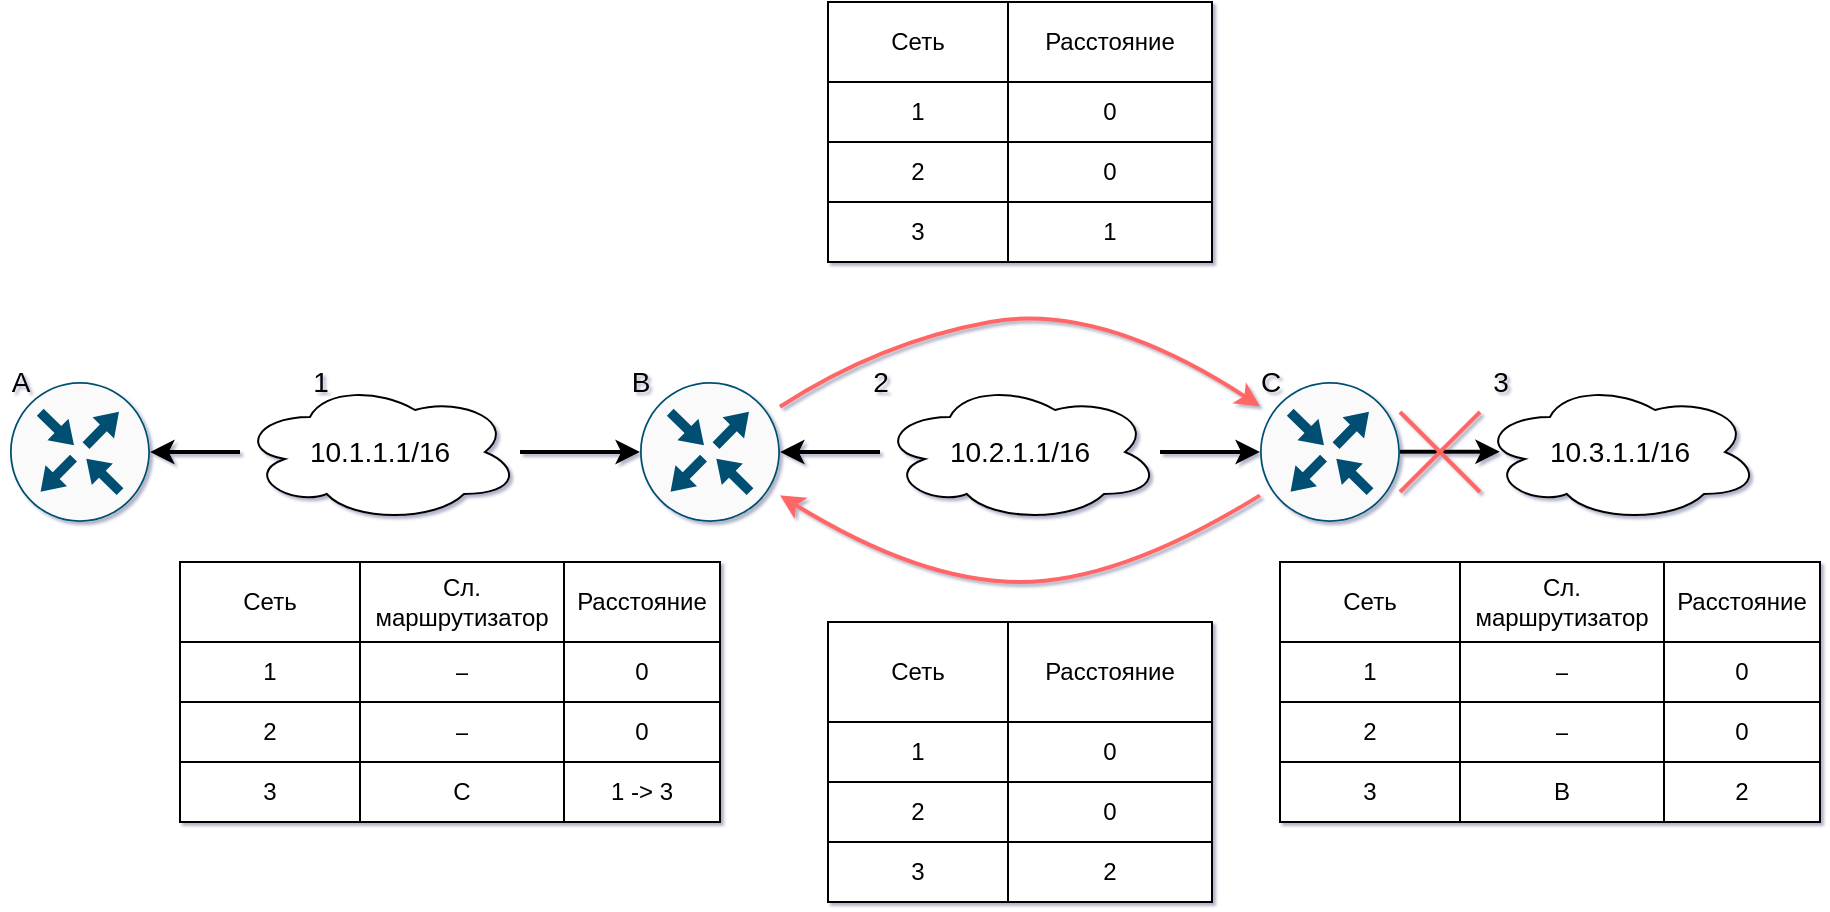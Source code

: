 <mxfile version="15.4.0" type="device"><diagram id="Qqbxx_iu1I-OV98Fodu7" name="Страница 1"><mxGraphModel dx="1106" dy="892" grid="1" gridSize="10" guides="1" tooltips="1" connect="1" arrows="1" fold="1" page="1" pageScale="1" pageWidth="1169" pageHeight="827" math="0" shadow="1"><root><mxCell id="0"/><mxCell id="1" parent="0"/><mxCell id="srWTTnsIhHks8_1WCpjE-2" style="edgeStyle=none;orthogonalLoop=1;jettySize=auto;html=1;startArrow=none;startFill=1;strokeWidth=2;" edge="1" parent="1" source="srWTTnsIhHks8_1WCpjE-11" target="srWTTnsIhHks8_1WCpjE-5"><mxGeometry relative="1" as="geometry"/></mxCell><mxCell id="srWTTnsIhHks8_1WCpjE-3" value="" style="points=[[0.5,0,0],[1,0.5,0],[0.5,1,0],[0,0.5,0],[0.145,0.145,0],[0.856,0.145,0],[0.855,0.856,0],[0.145,0.855,0]];verticalLabelPosition=bottom;html=1;verticalAlign=top;aspect=fixed;align=center;pointerEvents=1;shape=mxgraph.cisco19.rect;prIcon=router;fillColor=#FAFAFA;strokeColor=#005073;" vertex="1" parent="1"><mxGeometry x="165" y="310" width="70" height="70" as="geometry"/></mxCell><mxCell id="srWTTnsIhHks8_1WCpjE-4" style="edgeStyle=none;orthogonalLoop=1;jettySize=auto;html=1;strokeWidth=2;startArrow=none;startFill=1;" edge="1" parent="1" source="srWTTnsIhHks8_1WCpjE-12" target="srWTTnsIhHks8_1WCpjE-7"><mxGeometry relative="1" as="geometry"/></mxCell><mxCell id="srWTTnsIhHks8_1WCpjE-5" value="" style="points=[[0.5,0,0],[1,0.5,0],[0.5,1,0],[0,0.5,0],[0.145,0.145,0],[0.856,0.145,0],[0.855,0.856,0],[0.145,0.855,0]];verticalLabelPosition=bottom;html=1;verticalAlign=top;aspect=fixed;align=center;pointerEvents=1;shape=mxgraph.cisco19.rect;prIcon=router;fillColor=#FAFAFA;strokeColor=#005073;" vertex="1" parent="1"><mxGeometry x="480" y="310" width="70" height="70" as="geometry"/></mxCell><mxCell id="srWTTnsIhHks8_1WCpjE-7" value="" style="points=[[0.5,0,0],[1,0.5,0],[0.5,1,0],[0,0.5,0],[0.145,0.145,0],[0.856,0.145,0],[0.855,0.856,0],[0.145,0.855,0]];verticalLabelPosition=bottom;html=1;verticalAlign=top;aspect=fixed;align=center;pointerEvents=1;shape=mxgraph.cisco19.rect;prIcon=router;fillColor=#FAFAFA;strokeColor=#005073;" vertex="1" parent="1"><mxGeometry x="790" y="310" width="70" height="70" as="geometry"/></mxCell><mxCell id="srWTTnsIhHks8_1WCpjE-13" value="10.3.1.1/16" style="ellipse;shape=cloud;whiteSpace=wrap;html=1;fontSize=14;" vertex="1" parent="1"><mxGeometry x="900" y="310" width="140" height="70" as="geometry"/></mxCell><mxCell id="srWTTnsIhHks8_1WCpjE-17" value="1" style="text;html=1;align=center;verticalAlign=middle;resizable=0;points=[];autosize=1;strokeColor=none;fillColor=none;fontSize=14;" vertex="1" parent="1"><mxGeometry x="310" y="300" width="20" height="20" as="geometry"/></mxCell><mxCell id="srWTTnsIhHks8_1WCpjE-18" value="2" style="text;html=1;align=center;verticalAlign=middle;resizable=0;points=[];autosize=1;strokeColor=none;fillColor=none;fontSize=14;" vertex="1" parent="1"><mxGeometry x="590" y="300" width="20" height="20" as="geometry"/></mxCell><mxCell id="srWTTnsIhHks8_1WCpjE-19" value="3" style="text;html=1;align=center;verticalAlign=middle;resizable=0;points=[];autosize=1;strokeColor=none;fillColor=none;fontSize=14;" vertex="1" parent="1"><mxGeometry x="900" y="300" width="20" height="20" as="geometry"/></mxCell><mxCell id="srWTTnsIhHks8_1WCpjE-22" value="A" style="text;html=1;align=center;verticalAlign=middle;resizable=0;points=[];autosize=1;strokeColor=none;fillColor=none;fontSize=14;" vertex="1" parent="1"><mxGeometry x="160" y="300" width="20" height="20" as="geometry"/></mxCell><mxCell id="srWTTnsIhHks8_1WCpjE-23" value="B" style="text;html=1;align=center;verticalAlign=middle;resizable=0;points=[];autosize=1;strokeColor=none;fillColor=none;fontSize=14;" vertex="1" parent="1"><mxGeometry x="470" y="300" width="20" height="20" as="geometry"/></mxCell><mxCell id="srWTTnsIhHks8_1WCpjE-24" value="C" style="text;html=1;align=center;verticalAlign=middle;resizable=0;points=[];autosize=1;strokeColor=none;fillColor=none;fontSize=14;" vertex="1" parent="1"><mxGeometry x="780" y="300" width="30" height="20" as="geometry"/></mxCell><mxCell id="srWTTnsIhHks8_1WCpjE-11" value="10.1.1.1/16" style="ellipse;shape=cloud;whiteSpace=wrap;html=1;fontSize=14;" vertex="1" parent="1"><mxGeometry x="280" y="310" width="140" height="70" as="geometry"/></mxCell><mxCell id="srWTTnsIhHks8_1WCpjE-27" value="" style="edgeStyle=none;orthogonalLoop=1;jettySize=auto;html=1;startArrow=classic;startFill=1;strokeWidth=2;endArrow=none;" edge="1" parent="1" source="srWTTnsIhHks8_1WCpjE-3" target="srWTTnsIhHks8_1WCpjE-11"><mxGeometry relative="1" as="geometry"><mxPoint x="270" y="345" as="sourcePoint"/><mxPoint x="450" y="345" as="targetPoint"/></mxGeometry></mxCell><mxCell id="srWTTnsIhHks8_1WCpjE-12" value="10.2.1.1/16" style="ellipse;shape=cloud;whiteSpace=wrap;html=1;fontSize=14;" vertex="1" parent="1"><mxGeometry x="600" y="310" width="140" height="70" as="geometry"/></mxCell><mxCell id="srWTTnsIhHks8_1WCpjE-28" value="" style="edgeStyle=none;orthogonalLoop=1;jettySize=auto;html=1;strokeWidth=2;startArrow=classic;startFill=1;endArrow=none;" edge="1" parent="1" source="srWTTnsIhHks8_1WCpjE-5" target="srWTTnsIhHks8_1WCpjE-12"><mxGeometry relative="1" as="geometry"><mxPoint x="550" y="346.4" as="sourcePoint"/><mxPoint x="730" y="353.6" as="targetPoint"/></mxGeometry></mxCell><mxCell id="srWTTnsIhHks8_1WCpjE-31" style="edgeStyle=none;orthogonalLoop=1;jettySize=auto;html=1;strokeWidth=2;startArrow=none;startFill=1;entryX=0.071;entryY=0.498;entryDx=0;entryDy=0;entryPerimeter=0;" edge="1" parent="1" target="srWTTnsIhHks8_1WCpjE-13"><mxGeometry relative="1" as="geometry"><mxPoint x="860" y="344.83" as="sourcePoint"/><mxPoint x="890" y="344.83" as="targetPoint"/></mxGeometry></mxCell><mxCell id="srWTTnsIhHks8_1WCpjE-33" value="" style="shape=table;html=1;whiteSpace=wrap;startSize=0;container=1;collapsible=0;childLayout=tableLayout;fontSize=12;spacing=2;verticalAlign=middle;resizeWidth=0;resizeHeight=0;" vertex="1" parent="1"><mxGeometry x="250" y="400" width="270" height="130" as="geometry"/></mxCell><mxCell id="srWTTnsIhHks8_1WCpjE-34" value="" style="shape=partialRectangle;html=1;whiteSpace=wrap;collapsible=0;dropTarget=0;pointerEvents=0;fillColor=none;top=0;left=0;bottom=0;right=0;points=[[0,0.5],[1,0.5]];portConstraint=eastwest;fontSize=12;spacing=2;verticalAlign=middle;resizeWidth=0;resizeHeight=0;" vertex="1" parent="srWTTnsIhHks8_1WCpjE-33"><mxGeometry width="270" height="40" as="geometry"/></mxCell><mxCell id="srWTTnsIhHks8_1WCpjE-35" value="Сеть" style="shape=partialRectangle;html=1;whiteSpace=wrap;connectable=0;fillColor=none;top=0;left=0;bottom=0;right=0;overflow=hidden;pointerEvents=1;fontSize=12;spacing=2;verticalAlign=middle;resizeWidth=0;resizeHeight=0;" vertex="1" parent="srWTTnsIhHks8_1WCpjE-34"><mxGeometry width="90" height="40" as="geometry"><mxRectangle width="90" height="40" as="alternateBounds"/></mxGeometry></mxCell><mxCell id="srWTTnsIhHks8_1WCpjE-36" value="Сл. маршрутизатор" style="shape=partialRectangle;html=1;whiteSpace=wrap;connectable=0;fillColor=none;top=0;left=0;bottom=0;right=0;overflow=hidden;pointerEvents=1;fontSize=12;spacing=2;verticalAlign=middle;resizeWidth=0;resizeHeight=0;" vertex="1" parent="srWTTnsIhHks8_1WCpjE-34"><mxGeometry x="90" width="102" height="40" as="geometry"><mxRectangle width="102" height="40" as="alternateBounds"/></mxGeometry></mxCell><mxCell id="srWTTnsIhHks8_1WCpjE-37" value="Расстояние" style="shape=partialRectangle;html=1;whiteSpace=wrap;connectable=0;fillColor=none;top=0;left=0;bottom=0;right=0;overflow=hidden;pointerEvents=1;fontSize=12;spacing=2;verticalAlign=middle;resizeWidth=0;resizeHeight=0;" vertex="1" parent="srWTTnsIhHks8_1WCpjE-34"><mxGeometry x="192" width="78" height="40" as="geometry"><mxRectangle width="78" height="40" as="alternateBounds"/></mxGeometry></mxCell><mxCell id="srWTTnsIhHks8_1WCpjE-38" value="" style="shape=partialRectangle;html=1;whiteSpace=wrap;collapsible=0;dropTarget=0;pointerEvents=0;fillColor=none;top=0;left=0;bottom=0;right=0;points=[[0,0.5],[1,0.5]];portConstraint=eastwest;fontSize=12;spacing=2;verticalAlign=middle;resizeWidth=0;resizeHeight=0;" vertex="1" parent="srWTTnsIhHks8_1WCpjE-33"><mxGeometry y="40" width="270" height="30" as="geometry"/></mxCell><mxCell id="srWTTnsIhHks8_1WCpjE-39" value="1" style="shape=partialRectangle;html=1;whiteSpace=wrap;connectable=0;fillColor=none;top=0;left=0;bottom=0;right=0;overflow=hidden;pointerEvents=1;fontSize=12;spacing=2;verticalAlign=middle;resizeWidth=0;resizeHeight=0;" vertex="1" parent="srWTTnsIhHks8_1WCpjE-38"><mxGeometry width="90" height="30" as="geometry"><mxRectangle width="90" height="30" as="alternateBounds"/></mxGeometry></mxCell><mxCell id="srWTTnsIhHks8_1WCpjE-40" value="–" style="shape=partialRectangle;html=1;whiteSpace=wrap;connectable=0;fillColor=none;top=0;left=0;bottom=0;right=0;overflow=hidden;pointerEvents=1;fontSize=12;spacing=2;verticalAlign=middle;resizeWidth=0;resizeHeight=0;" vertex="1" parent="srWTTnsIhHks8_1WCpjE-38"><mxGeometry x="90" width="102" height="30" as="geometry"><mxRectangle width="102" height="30" as="alternateBounds"/></mxGeometry></mxCell><mxCell id="srWTTnsIhHks8_1WCpjE-41" value="0" style="shape=partialRectangle;html=1;whiteSpace=wrap;connectable=0;fillColor=none;top=0;left=0;bottom=0;right=0;overflow=hidden;pointerEvents=1;fontSize=12;spacing=2;verticalAlign=middle;resizeWidth=0;resizeHeight=0;" vertex="1" parent="srWTTnsIhHks8_1WCpjE-38"><mxGeometry x="192" width="78" height="30" as="geometry"><mxRectangle width="78" height="30" as="alternateBounds"/></mxGeometry></mxCell><mxCell id="srWTTnsIhHks8_1WCpjE-42" value="" style="shape=partialRectangle;html=1;whiteSpace=wrap;collapsible=0;dropTarget=0;pointerEvents=0;fillColor=none;top=0;left=0;bottom=0;right=0;points=[[0,0.5],[1,0.5]];portConstraint=eastwest;fontSize=12;spacing=2;verticalAlign=middle;resizeWidth=0;resizeHeight=0;" vertex="1" parent="srWTTnsIhHks8_1WCpjE-33"><mxGeometry y="70" width="270" height="30" as="geometry"/></mxCell><mxCell id="srWTTnsIhHks8_1WCpjE-43" value="2" style="shape=partialRectangle;html=1;whiteSpace=wrap;connectable=0;fillColor=none;top=0;left=0;bottom=0;right=0;overflow=hidden;pointerEvents=1;fontSize=12;spacing=2;verticalAlign=middle;resizeWidth=0;resizeHeight=0;" vertex="1" parent="srWTTnsIhHks8_1WCpjE-42"><mxGeometry width="90" height="30" as="geometry"><mxRectangle width="90" height="30" as="alternateBounds"/></mxGeometry></mxCell><mxCell id="srWTTnsIhHks8_1WCpjE-44" value="–" style="shape=partialRectangle;html=1;whiteSpace=wrap;connectable=0;fillColor=none;top=0;left=0;bottom=0;right=0;overflow=hidden;pointerEvents=1;fontSize=12;spacing=2;verticalAlign=middle;resizeWidth=0;resizeHeight=0;" vertex="1" parent="srWTTnsIhHks8_1WCpjE-42"><mxGeometry x="90" width="102" height="30" as="geometry"><mxRectangle width="102" height="30" as="alternateBounds"/></mxGeometry></mxCell><mxCell id="srWTTnsIhHks8_1WCpjE-45" value="0" style="shape=partialRectangle;html=1;whiteSpace=wrap;connectable=0;fillColor=none;top=0;left=0;bottom=0;right=0;overflow=hidden;pointerEvents=1;fontSize=12;spacing=2;verticalAlign=middle;resizeWidth=0;resizeHeight=0;" vertex="1" parent="srWTTnsIhHks8_1WCpjE-42"><mxGeometry x="192" width="78" height="30" as="geometry"><mxRectangle width="78" height="30" as="alternateBounds"/></mxGeometry></mxCell><mxCell id="srWTTnsIhHks8_1WCpjE-46" value="" style="shape=partialRectangle;html=1;whiteSpace=wrap;collapsible=0;dropTarget=0;pointerEvents=0;fillColor=none;top=0;left=0;bottom=0;right=0;points=[[0,0.5],[1,0.5]];portConstraint=eastwest;fontSize=12;spacing=2;verticalAlign=middle;resizeWidth=0;resizeHeight=0;" vertex="1" parent="srWTTnsIhHks8_1WCpjE-33"><mxGeometry y="100" width="270" height="30" as="geometry"/></mxCell><mxCell id="srWTTnsIhHks8_1WCpjE-47" value="3" style="shape=partialRectangle;html=1;whiteSpace=wrap;connectable=0;fillColor=none;top=0;left=0;bottom=0;right=0;overflow=hidden;pointerEvents=1;fontSize=12;spacing=2;verticalAlign=middle;resizeWidth=0;resizeHeight=0;" vertex="1" parent="srWTTnsIhHks8_1WCpjE-46"><mxGeometry width="90" height="30" as="geometry"><mxRectangle width="90" height="30" as="alternateBounds"/></mxGeometry></mxCell><mxCell id="srWTTnsIhHks8_1WCpjE-48" value="C" style="shape=partialRectangle;html=1;whiteSpace=wrap;connectable=0;fillColor=none;top=0;left=0;bottom=0;right=0;overflow=hidden;pointerEvents=1;fontSize=12;spacing=2;verticalAlign=middle;resizeWidth=0;resizeHeight=0;" vertex="1" parent="srWTTnsIhHks8_1WCpjE-46"><mxGeometry x="90" width="102" height="30" as="geometry"><mxRectangle width="102" height="30" as="alternateBounds"/></mxGeometry></mxCell><mxCell id="srWTTnsIhHks8_1WCpjE-49" value="1 -&amp;gt; 3" style="shape=partialRectangle;html=1;whiteSpace=wrap;connectable=0;fillColor=none;top=0;left=0;bottom=0;right=0;overflow=hidden;pointerEvents=1;fontSize=12;spacing=2;verticalAlign=middle;resizeWidth=0;resizeHeight=0;" vertex="1" parent="srWTTnsIhHks8_1WCpjE-46"><mxGeometry x="192" width="78" height="30" as="geometry"><mxRectangle width="78" height="30" as="alternateBounds"/></mxGeometry></mxCell><mxCell id="srWTTnsIhHks8_1WCpjE-67" value="" style="curved=1;endArrow=classic;html=1;rounded=0;strokeColor=#FF6666;strokeWidth=2;" edge="1" parent="1" source="srWTTnsIhHks8_1WCpjE-5" target="srWTTnsIhHks8_1WCpjE-7"><mxGeometry width="50" height="50" relative="1" as="geometry"><mxPoint x="530" y="300" as="sourcePoint"/><mxPoint x="580" y="250" as="targetPoint"/><Array as="points"><mxPoint x="600" y="290"/><mxPoint x="710" y="270"/></Array></mxGeometry></mxCell><mxCell id="srWTTnsIhHks8_1WCpjE-68" value="" style="shape=table;html=1;whiteSpace=wrap;startSize=0;container=1;collapsible=0;childLayout=tableLayout;fontSize=12;spacing=2;verticalAlign=middle;resizeWidth=0;resizeHeight=0;" vertex="1" parent="1"><mxGeometry x="574" y="120" width="192" height="130" as="geometry"/></mxCell><mxCell id="srWTTnsIhHks8_1WCpjE-69" value="" style="shape=partialRectangle;html=1;whiteSpace=wrap;collapsible=0;dropTarget=0;pointerEvents=0;fillColor=none;top=0;left=0;bottom=0;right=0;points=[[0,0.5],[1,0.5]];portConstraint=eastwest;fontSize=12;spacing=2;verticalAlign=middle;resizeWidth=0;resizeHeight=0;" vertex="1" parent="srWTTnsIhHks8_1WCpjE-68"><mxGeometry width="192" height="40" as="geometry"/></mxCell><mxCell id="srWTTnsIhHks8_1WCpjE-70" value="Сеть" style="shape=partialRectangle;html=1;whiteSpace=wrap;connectable=0;fillColor=none;top=0;left=0;bottom=0;right=0;overflow=hidden;pointerEvents=1;fontSize=12;spacing=2;verticalAlign=middle;resizeWidth=0;resizeHeight=0;" vertex="1" parent="srWTTnsIhHks8_1WCpjE-69"><mxGeometry width="90" height="40" as="geometry"><mxRectangle width="90" height="40" as="alternateBounds"/></mxGeometry></mxCell><mxCell id="srWTTnsIhHks8_1WCpjE-71" value="Расстояние" style="shape=partialRectangle;html=1;whiteSpace=wrap;connectable=0;fillColor=none;top=0;left=0;bottom=0;right=0;overflow=hidden;pointerEvents=1;fontSize=12;spacing=2;verticalAlign=middle;resizeWidth=0;resizeHeight=0;" vertex="1" parent="srWTTnsIhHks8_1WCpjE-69"><mxGeometry x="90" width="102" height="40" as="geometry"><mxRectangle width="102" height="40" as="alternateBounds"/></mxGeometry></mxCell><mxCell id="srWTTnsIhHks8_1WCpjE-73" value="" style="shape=partialRectangle;html=1;whiteSpace=wrap;collapsible=0;dropTarget=0;pointerEvents=0;fillColor=none;top=0;left=0;bottom=0;right=0;points=[[0,0.5],[1,0.5]];portConstraint=eastwest;fontSize=12;spacing=2;verticalAlign=middle;resizeWidth=0;resizeHeight=0;" vertex="1" parent="srWTTnsIhHks8_1WCpjE-68"><mxGeometry y="40" width="192" height="30" as="geometry"/></mxCell><mxCell id="srWTTnsIhHks8_1WCpjE-74" value="1" style="shape=partialRectangle;html=1;whiteSpace=wrap;connectable=0;fillColor=none;top=0;left=0;bottom=0;right=0;overflow=hidden;pointerEvents=1;fontSize=12;spacing=2;verticalAlign=middle;resizeWidth=0;resizeHeight=0;" vertex="1" parent="srWTTnsIhHks8_1WCpjE-73"><mxGeometry width="90" height="30" as="geometry"><mxRectangle width="90" height="30" as="alternateBounds"/></mxGeometry></mxCell><mxCell id="srWTTnsIhHks8_1WCpjE-75" value="0" style="shape=partialRectangle;html=1;whiteSpace=wrap;connectable=0;fillColor=none;top=0;left=0;bottom=0;right=0;overflow=hidden;pointerEvents=1;fontSize=12;spacing=2;verticalAlign=middle;resizeWidth=0;resizeHeight=0;" vertex="1" parent="srWTTnsIhHks8_1WCpjE-73"><mxGeometry x="90" width="102" height="30" as="geometry"><mxRectangle width="102" height="30" as="alternateBounds"/></mxGeometry></mxCell><mxCell id="srWTTnsIhHks8_1WCpjE-77" value="" style="shape=partialRectangle;html=1;whiteSpace=wrap;collapsible=0;dropTarget=0;pointerEvents=0;fillColor=none;top=0;left=0;bottom=0;right=0;points=[[0,0.5],[1,0.5]];portConstraint=eastwest;fontSize=12;spacing=2;verticalAlign=middle;resizeWidth=0;resizeHeight=0;" vertex="1" parent="srWTTnsIhHks8_1WCpjE-68"><mxGeometry y="70" width="192" height="30" as="geometry"/></mxCell><mxCell id="srWTTnsIhHks8_1WCpjE-78" value="2" style="shape=partialRectangle;html=1;whiteSpace=wrap;connectable=0;fillColor=none;top=0;left=0;bottom=0;right=0;overflow=hidden;pointerEvents=1;fontSize=12;spacing=2;verticalAlign=middle;resizeWidth=0;resizeHeight=0;" vertex="1" parent="srWTTnsIhHks8_1WCpjE-77"><mxGeometry width="90" height="30" as="geometry"><mxRectangle width="90" height="30" as="alternateBounds"/></mxGeometry></mxCell><mxCell id="srWTTnsIhHks8_1WCpjE-79" value="0" style="shape=partialRectangle;html=1;whiteSpace=wrap;connectable=0;fillColor=none;top=0;left=0;bottom=0;right=0;overflow=hidden;pointerEvents=1;fontSize=12;spacing=2;verticalAlign=middle;resizeWidth=0;resizeHeight=0;" vertex="1" parent="srWTTnsIhHks8_1WCpjE-77"><mxGeometry x="90" width="102" height="30" as="geometry"><mxRectangle width="102" height="30" as="alternateBounds"/></mxGeometry></mxCell><mxCell id="srWTTnsIhHks8_1WCpjE-81" value="" style="shape=partialRectangle;html=1;whiteSpace=wrap;collapsible=0;dropTarget=0;pointerEvents=0;fillColor=none;top=0;left=0;bottom=0;right=0;points=[[0,0.5],[1,0.5]];portConstraint=eastwest;fontSize=12;spacing=2;verticalAlign=middle;resizeWidth=0;resizeHeight=0;" vertex="1" parent="srWTTnsIhHks8_1WCpjE-68"><mxGeometry y="100" width="192" height="30" as="geometry"/></mxCell><mxCell id="srWTTnsIhHks8_1WCpjE-82" value="3" style="shape=partialRectangle;html=1;whiteSpace=wrap;connectable=0;fillColor=none;top=0;left=0;bottom=0;right=0;overflow=hidden;pointerEvents=1;fontSize=12;spacing=2;verticalAlign=middle;resizeWidth=0;resizeHeight=0;" vertex="1" parent="srWTTnsIhHks8_1WCpjE-81"><mxGeometry width="90" height="30" as="geometry"><mxRectangle width="90" height="30" as="alternateBounds"/></mxGeometry></mxCell><mxCell id="srWTTnsIhHks8_1WCpjE-83" value="1" style="shape=partialRectangle;html=1;whiteSpace=wrap;connectable=0;fillColor=none;top=0;left=0;bottom=0;right=0;overflow=hidden;pointerEvents=1;fontSize=12;spacing=2;verticalAlign=middle;resizeWidth=0;resizeHeight=0;" vertex="1" parent="srWTTnsIhHks8_1WCpjE-81"><mxGeometry x="90" width="102" height="30" as="geometry"><mxRectangle width="102" height="30" as="alternateBounds"/></mxGeometry></mxCell><mxCell id="srWTTnsIhHks8_1WCpjE-105" value="" style="shape=table;html=1;whiteSpace=wrap;startSize=0;container=1;collapsible=0;childLayout=tableLayout;fontSize=12;spacing=2;verticalAlign=middle;resizeWidth=0;resizeHeight=0;" vertex="1" parent="1"><mxGeometry x="574" y="430" width="192" height="140" as="geometry"/></mxCell><mxCell id="srWTTnsIhHks8_1WCpjE-106" value="" style="shape=partialRectangle;html=1;whiteSpace=wrap;collapsible=0;dropTarget=0;pointerEvents=0;fillColor=none;top=0;left=0;bottom=0;right=0;points=[[0,0.5],[1,0.5]];portConstraint=eastwest;fontSize=12;spacing=2;verticalAlign=middle;resizeWidth=0;resizeHeight=0;" vertex="1" parent="srWTTnsIhHks8_1WCpjE-105"><mxGeometry width="192" height="50" as="geometry"/></mxCell><mxCell id="srWTTnsIhHks8_1WCpjE-107" value="Сеть" style="shape=partialRectangle;html=1;whiteSpace=wrap;connectable=0;fillColor=none;top=0;left=0;bottom=0;right=0;overflow=hidden;pointerEvents=1;fontSize=12;spacing=2;verticalAlign=middle;resizeWidth=0;resizeHeight=0;" vertex="1" parent="srWTTnsIhHks8_1WCpjE-106"><mxGeometry width="90" height="50" as="geometry"><mxRectangle width="90" height="50" as="alternateBounds"/></mxGeometry></mxCell><mxCell id="srWTTnsIhHks8_1WCpjE-108" value="Расстояние" style="shape=partialRectangle;html=1;whiteSpace=wrap;connectable=0;fillColor=none;top=0;left=0;bottom=0;right=0;overflow=hidden;pointerEvents=1;fontSize=12;spacing=2;verticalAlign=middle;resizeWidth=0;resizeHeight=0;" vertex="1" parent="srWTTnsIhHks8_1WCpjE-106"><mxGeometry x="90" width="102" height="50" as="geometry"><mxRectangle width="102" height="50" as="alternateBounds"/></mxGeometry></mxCell><mxCell id="srWTTnsIhHks8_1WCpjE-109" value="" style="shape=partialRectangle;html=1;whiteSpace=wrap;collapsible=0;dropTarget=0;pointerEvents=0;fillColor=none;top=0;left=0;bottom=0;right=0;points=[[0,0.5],[1,0.5]];portConstraint=eastwest;fontSize=12;spacing=2;verticalAlign=middle;resizeWidth=0;resizeHeight=0;" vertex="1" parent="srWTTnsIhHks8_1WCpjE-105"><mxGeometry y="50" width="192" height="30" as="geometry"/></mxCell><mxCell id="srWTTnsIhHks8_1WCpjE-110" value="1" style="shape=partialRectangle;html=1;whiteSpace=wrap;connectable=0;fillColor=none;top=0;left=0;bottom=0;right=0;overflow=hidden;pointerEvents=1;fontSize=12;spacing=2;verticalAlign=middle;resizeWidth=0;resizeHeight=0;" vertex="1" parent="srWTTnsIhHks8_1WCpjE-109"><mxGeometry width="90" height="30" as="geometry"><mxRectangle width="90" height="30" as="alternateBounds"/></mxGeometry></mxCell><mxCell id="srWTTnsIhHks8_1WCpjE-111" value="0" style="shape=partialRectangle;html=1;whiteSpace=wrap;connectable=0;fillColor=none;top=0;left=0;bottom=0;right=0;overflow=hidden;pointerEvents=1;fontSize=12;spacing=2;verticalAlign=middle;resizeWidth=0;resizeHeight=0;" vertex="1" parent="srWTTnsIhHks8_1WCpjE-109"><mxGeometry x="90" width="102" height="30" as="geometry"><mxRectangle width="102" height="30" as="alternateBounds"/></mxGeometry></mxCell><mxCell id="srWTTnsIhHks8_1WCpjE-112" value="" style="shape=partialRectangle;html=1;whiteSpace=wrap;collapsible=0;dropTarget=0;pointerEvents=0;fillColor=none;top=0;left=0;bottom=0;right=0;points=[[0,0.5],[1,0.5]];portConstraint=eastwest;fontSize=12;spacing=2;verticalAlign=middle;resizeWidth=0;resizeHeight=0;" vertex="1" parent="srWTTnsIhHks8_1WCpjE-105"><mxGeometry y="80" width="192" height="30" as="geometry"/></mxCell><mxCell id="srWTTnsIhHks8_1WCpjE-113" value="2" style="shape=partialRectangle;html=1;whiteSpace=wrap;connectable=0;fillColor=none;top=0;left=0;bottom=0;right=0;overflow=hidden;pointerEvents=1;fontSize=12;spacing=2;verticalAlign=middle;resizeWidth=0;resizeHeight=0;" vertex="1" parent="srWTTnsIhHks8_1WCpjE-112"><mxGeometry width="90" height="30" as="geometry"><mxRectangle width="90" height="30" as="alternateBounds"/></mxGeometry></mxCell><mxCell id="srWTTnsIhHks8_1WCpjE-114" value="0" style="shape=partialRectangle;html=1;whiteSpace=wrap;connectable=0;fillColor=none;top=0;left=0;bottom=0;right=0;overflow=hidden;pointerEvents=1;fontSize=12;spacing=2;verticalAlign=middle;resizeWidth=0;resizeHeight=0;" vertex="1" parent="srWTTnsIhHks8_1WCpjE-112"><mxGeometry x="90" width="102" height="30" as="geometry"><mxRectangle width="102" height="30" as="alternateBounds"/></mxGeometry></mxCell><mxCell id="srWTTnsIhHks8_1WCpjE-115" value="" style="shape=partialRectangle;html=1;whiteSpace=wrap;collapsible=0;dropTarget=0;pointerEvents=0;fillColor=none;top=0;left=0;bottom=0;right=0;points=[[0,0.5],[1,0.5]];portConstraint=eastwest;fontSize=12;spacing=2;verticalAlign=middle;resizeWidth=0;resizeHeight=0;" vertex="1" parent="srWTTnsIhHks8_1WCpjE-105"><mxGeometry y="110" width="192" height="30" as="geometry"/></mxCell><mxCell id="srWTTnsIhHks8_1WCpjE-116" value="3" style="shape=partialRectangle;html=1;whiteSpace=wrap;connectable=0;fillColor=none;top=0;left=0;bottom=0;right=0;overflow=hidden;pointerEvents=1;fontSize=12;spacing=2;verticalAlign=middle;resizeWidth=0;resizeHeight=0;" vertex="1" parent="srWTTnsIhHks8_1WCpjE-115"><mxGeometry width="90" height="30" as="geometry"><mxRectangle width="90" height="30" as="alternateBounds"/></mxGeometry></mxCell><mxCell id="srWTTnsIhHks8_1WCpjE-117" value="2" style="shape=partialRectangle;html=1;whiteSpace=wrap;connectable=0;fillColor=none;top=0;left=0;bottom=0;right=0;overflow=hidden;pointerEvents=1;fontSize=12;spacing=2;verticalAlign=middle;resizeWidth=0;resizeHeight=0;" vertex="1" parent="srWTTnsIhHks8_1WCpjE-115"><mxGeometry x="90" width="102" height="30" as="geometry"><mxRectangle width="102" height="30" as="alternateBounds"/></mxGeometry></mxCell><mxCell id="srWTTnsIhHks8_1WCpjE-118" value="" style="curved=1;endArrow=classic;html=1;rounded=0;strokeColor=#FF6666;strokeWidth=2;" edge="1" parent="1" source="srWTTnsIhHks8_1WCpjE-7" target="srWTTnsIhHks8_1WCpjE-5"><mxGeometry width="50" height="50" relative="1" as="geometry"><mxPoint x="540.0" y="410" as="sourcePoint"/><mxPoint x="780.0" y="420.37" as="targetPoint"/><Array as="points"><mxPoint x="720" y="410"/><mxPoint x="620" y="410"/></Array></mxGeometry></mxCell><mxCell id="srWTTnsIhHks8_1WCpjE-120" value="" style="elbow=vertical;endArrow=none;html=1;rounded=0;startArrow=none;startFill=0;endFill=0;strokeColor=#FF6666;strokeWidth=2;" edge="1" parent="1"><mxGeometry width="50" height="50" relative="1" as="geometry"><mxPoint x="860" y="365" as="sourcePoint"/><mxPoint x="900" y="325" as="targetPoint"/></mxGeometry></mxCell><mxCell id="srWTTnsIhHks8_1WCpjE-121" value="" style="elbow=vertical;endArrow=none;html=1;rounded=0;startArrow=none;startFill=0;endFill=0;strokeColor=#FF6666;strokeWidth=2;" edge="1" parent="1"><mxGeometry width="50" height="50" relative="1" as="geometry"><mxPoint x="900" y="365" as="sourcePoint"/><mxPoint x="860" y="325" as="targetPoint"/></mxGeometry></mxCell><mxCell id="srWTTnsIhHks8_1WCpjE-122" value="" style="shape=table;html=1;whiteSpace=wrap;startSize=0;container=1;collapsible=0;childLayout=tableLayout;fontSize=12;spacing=2;verticalAlign=middle;resizeWidth=0;resizeHeight=0;" vertex="1" parent="1"><mxGeometry x="800" y="400" width="270" height="130" as="geometry"/></mxCell><mxCell id="srWTTnsIhHks8_1WCpjE-123" value="" style="shape=partialRectangle;html=1;whiteSpace=wrap;collapsible=0;dropTarget=0;pointerEvents=0;fillColor=none;top=0;left=0;bottom=0;right=0;points=[[0,0.5],[1,0.5]];portConstraint=eastwest;fontSize=12;spacing=2;verticalAlign=middle;resizeWidth=0;resizeHeight=0;" vertex="1" parent="srWTTnsIhHks8_1WCpjE-122"><mxGeometry width="270" height="40" as="geometry"/></mxCell><mxCell id="srWTTnsIhHks8_1WCpjE-124" value="Сеть" style="shape=partialRectangle;html=1;whiteSpace=wrap;connectable=0;fillColor=none;top=0;left=0;bottom=0;right=0;overflow=hidden;pointerEvents=1;fontSize=12;spacing=2;verticalAlign=middle;resizeWidth=0;resizeHeight=0;" vertex="1" parent="srWTTnsIhHks8_1WCpjE-123"><mxGeometry width="90" height="40" as="geometry"><mxRectangle width="90" height="40" as="alternateBounds"/></mxGeometry></mxCell><mxCell id="srWTTnsIhHks8_1WCpjE-125" value="Сл. маршрутизатор" style="shape=partialRectangle;html=1;whiteSpace=wrap;connectable=0;fillColor=none;top=0;left=0;bottom=0;right=0;overflow=hidden;pointerEvents=1;fontSize=12;spacing=2;verticalAlign=middle;resizeWidth=0;resizeHeight=0;" vertex="1" parent="srWTTnsIhHks8_1WCpjE-123"><mxGeometry x="90" width="102" height="40" as="geometry"><mxRectangle width="102" height="40" as="alternateBounds"/></mxGeometry></mxCell><mxCell id="srWTTnsIhHks8_1WCpjE-126" value="Расстояние" style="shape=partialRectangle;html=1;whiteSpace=wrap;connectable=0;fillColor=none;top=0;left=0;bottom=0;right=0;overflow=hidden;pointerEvents=1;fontSize=12;spacing=2;verticalAlign=middle;resizeWidth=0;resizeHeight=0;" vertex="1" parent="srWTTnsIhHks8_1WCpjE-123"><mxGeometry x="192" width="78" height="40" as="geometry"><mxRectangle width="78" height="40" as="alternateBounds"/></mxGeometry></mxCell><mxCell id="srWTTnsIhHks8_1WCpjE-127" value="" style="shape=partialRectangle;html=1;whiteSpace=wrap;collapsible=0;dropTarget=0;pointerEvents=0;fillColor=none;top=0;left=0;bottom=0;right=0;points=[[0,0.5],[1,0.5]];portConstraint=eastwest;fontSize=12;spacing=2;verticalAlign=middle;resizeWidth=0;resizeHeight=0;" vertex="1" parent="srWTTnsIhHks8_1WCpjE-122"><mxGeometry y="40" width="270" height="30" as="geometry"/></mxCell><mxCell id="srWTTnsIhHks8_1WCpjE-128" value="1" style="shape=partialRectangle;html=1;whiteSpace=wrap;connectable=0;fillColor=none;top=0;left=0;bottom=0;right=0;overflow=hidden;pointerEvents=1;fontSize=12;spacing=2;verticalAlign=middle;resizeWidth=0;resizeHeight=0;" vertex="1" parent="srWTTnsIhHks8_1WCpjE-127"><mxGeometry width="90" height="30" as="geometry"><mxRectangle width="90" height="30" as="alternateBounds"/></mxGeometry></mxCell><mxCell id="srWTTnsIhHks8_1WCpjE-129" value="–" style="shape=partialRectangle;html=1;whiteSpace=wrap;connectable=0;fillColor=none;top=0;left=0;bottom=0;right=0;overflow=hidden;pointerEvents=1;fontSize=12;spacing=2;verticalAlign=middle;resizeWidth=0;resizeHeight=0;" vertex="1" parent="srWTTnsIhHks8_1WCpjE-127"><mxGeometry x="90" width="102" height="30" as="geometry"><mxRectangle width="102" height="30" as="alternateBounds"/></mxGeometry></mxCell><mxCell id="srWTTnsIhHks8_1WCpjE-130" value="0" style="shape=partialRectangle;html=1;whiteSpace=wrap;connectable=0;fillColor=none;top=0;left=0;bottom=0;right=0;overflow=hidden;pointerEvents=1;fontSize=12;spacing=2;verticalAlign=middle;resizeWidth=0;resizeHeight=0;" vertex="1" parent="srWTTnsIhHks8_1WCpjE-127"><mxGeometry x="192" width="78" height="30" as="geometry"><mxRectangle width="78" height="30" as="alternateBounds"/></mxGeometry></mxCell><mxCell id="srWTTnsIhHks8_1WCpjE-131" value="" style="shape=partialRectangle;html=1;whiteSpace=wrap;collapsible=0;dropTarget=0;pointerEvents=0;fillColor=none;top=0;left=0;bottom=0;right=0;points=[[0,0.5],[1,0.5]];portConstraint=eastwest;fontSize=12;spacing=2;verticalAlign=middle;resizeWidth=0;resizeHeight=0;" vertex="1" parent="srWTTnsIhHks8_1WCpjE-122"><mxGeometry y="70" width="270" height="30" as="geometry"/></mxCell><mxCell id="srWTTnsIhHks8_1WCpjE-132" value="2" style="shape=partialRectangle;html=1;whiteSpace=wrap;connectable=0;fillColor=none;top=0;left=0;bottom=0;right=0;overflow=hidden;pointerEvents=1;fontSize=12;spacing=2;verticalAlign=middle;resizeWidth=0;resizeHeight=0;" vertex="1" parent="srWTTnsIhHks8_1WCpjE-131"><mxGeometry width="90" height="30" as="geometry"><mxRectangle width="90" height="30" as="alternateBounds"/></mxGeometry></mxCell><mxCell id="srWTTnsIhHks8_1WCpjE-133" value="–" style="shape=partialRectangle;html=1;whiteSpace=wrap;connectable=0;fillColor=none;top=0;left=0;bottom=0;right=0;overflow=hidden;pointerEvents=1;fontSize=12;spacing=2;verticalAlign=middle;resizeWidth=0;resizeHeight=0;" vertex="1" parent="srWTTnsIhHks8_1WCpjE-131"><mxGeometry x="90" width="102" height="30" as="geometry"><mxRectangle width="102" height="30" as="alternateBounds"/></mxGeometry></mxCell><mxCell id="srWTTnsIhHks8_1WCpjE-134" value="0" style="shape=partialRectangle;html=1;whiteSpace=wrap;connectable=0;fillColor=none;top=0;left=0;bottom=0;right=0;overflow=hidden;pointerEvents=1;fontSize=12;spacing=2;verticalAlign=middle;resizeWidth=0;resizeHeight=0;" vertex="1" parent="srWTTnsIhHks8_1WCpjE-131"><mxGeometry x="192" width="78" height="30" as="geometry"><mxRectangle width="78" height="30" as="alternateBounds"/></mxGeometry></mxCell><mxCell id="srWTTnsIhHks8_1WCpjE-135" value="" style="shape=partialRectangle;html=1;whiteSpace=wrap;collapsible=0;dropTarget=0;pointerEvents=0;fillColor=none;top=0;left=0;bottom=0;right=0;points=[[0,0.5],[1,0.5]];portConstraint=eastwest;fontSize=12;spacing=2;verticalAlign=middle;resizeWidth=0;resizeHeight=0;" vertex="1" parent="srWTTnsIhHks8_1WCpjE-122"><mxGeometry y="100" width="270" height="30" as="geometry"/></mxCell><mxCell id="srWTTnsIhHks8_1WCpjE-136" value="3" style="shape=partialRectangle;html=1;whiteSpace=wrap;connectable=0;fillColor=none;top=0;left=0;bottom=0;right=0;overflow=hidden;pointerEvents=1;fontSize=12;spacing=2;verticalAlign=middle;resizeWidth=0;resizeHeight=0;" vertex="1" parent="srWTTnsIhHks8_1WCpjE-135"><mxGeometry width="90" height="30" as="geometry"><mxRectangle width="90" height="30" as="alternateBounds"/></mxGeometry></mxCell><mxCell id="srWTTnsIhHks8_1WCpjE-137" value="B" style="shape=partialRectangle;html=1;whiteSpace=wrap;connectable=0;fillColor=none;top=0;left=0;bottom=0;right=0;overflow=hidden;pointerEvents=1;fontSize=12;spacing=2;verticalAlign=middle;resizeWidth=0;resizeHeight=0;" vertex="1" parent="srWTTnsIhHks8_1WCpjE-135"><mxGeometry x="90" width="102" height="30" as="geometry"><mxRectangle width="102" height="30" as="alternateBounds"/></mxGeometry></mxCell><mxCell id="srWTTnsIhHks8_1WCpjE-138" value="2" style="shape=partialRectangle;html=1;whiteSpace=wrap;connectable=0;fillColor=none;top=0;left=0;bottom=0;right=0;overflow=hidden;pointerEvents=1;fontSize=12;spacing=2;verticalAlign=middle;resizeWidth=0;resizeHeight=0;" vertex="1" parent="srWTTnsIhHks8_1WCpjE-135"><mxGeometry x="192" width="78" height="30" as="geometry"><mxRectangle width="78" height="30" as="alternateBounds"/></mxGeometry></mxCell></root></mxGraphModel></diagram></mxfile>